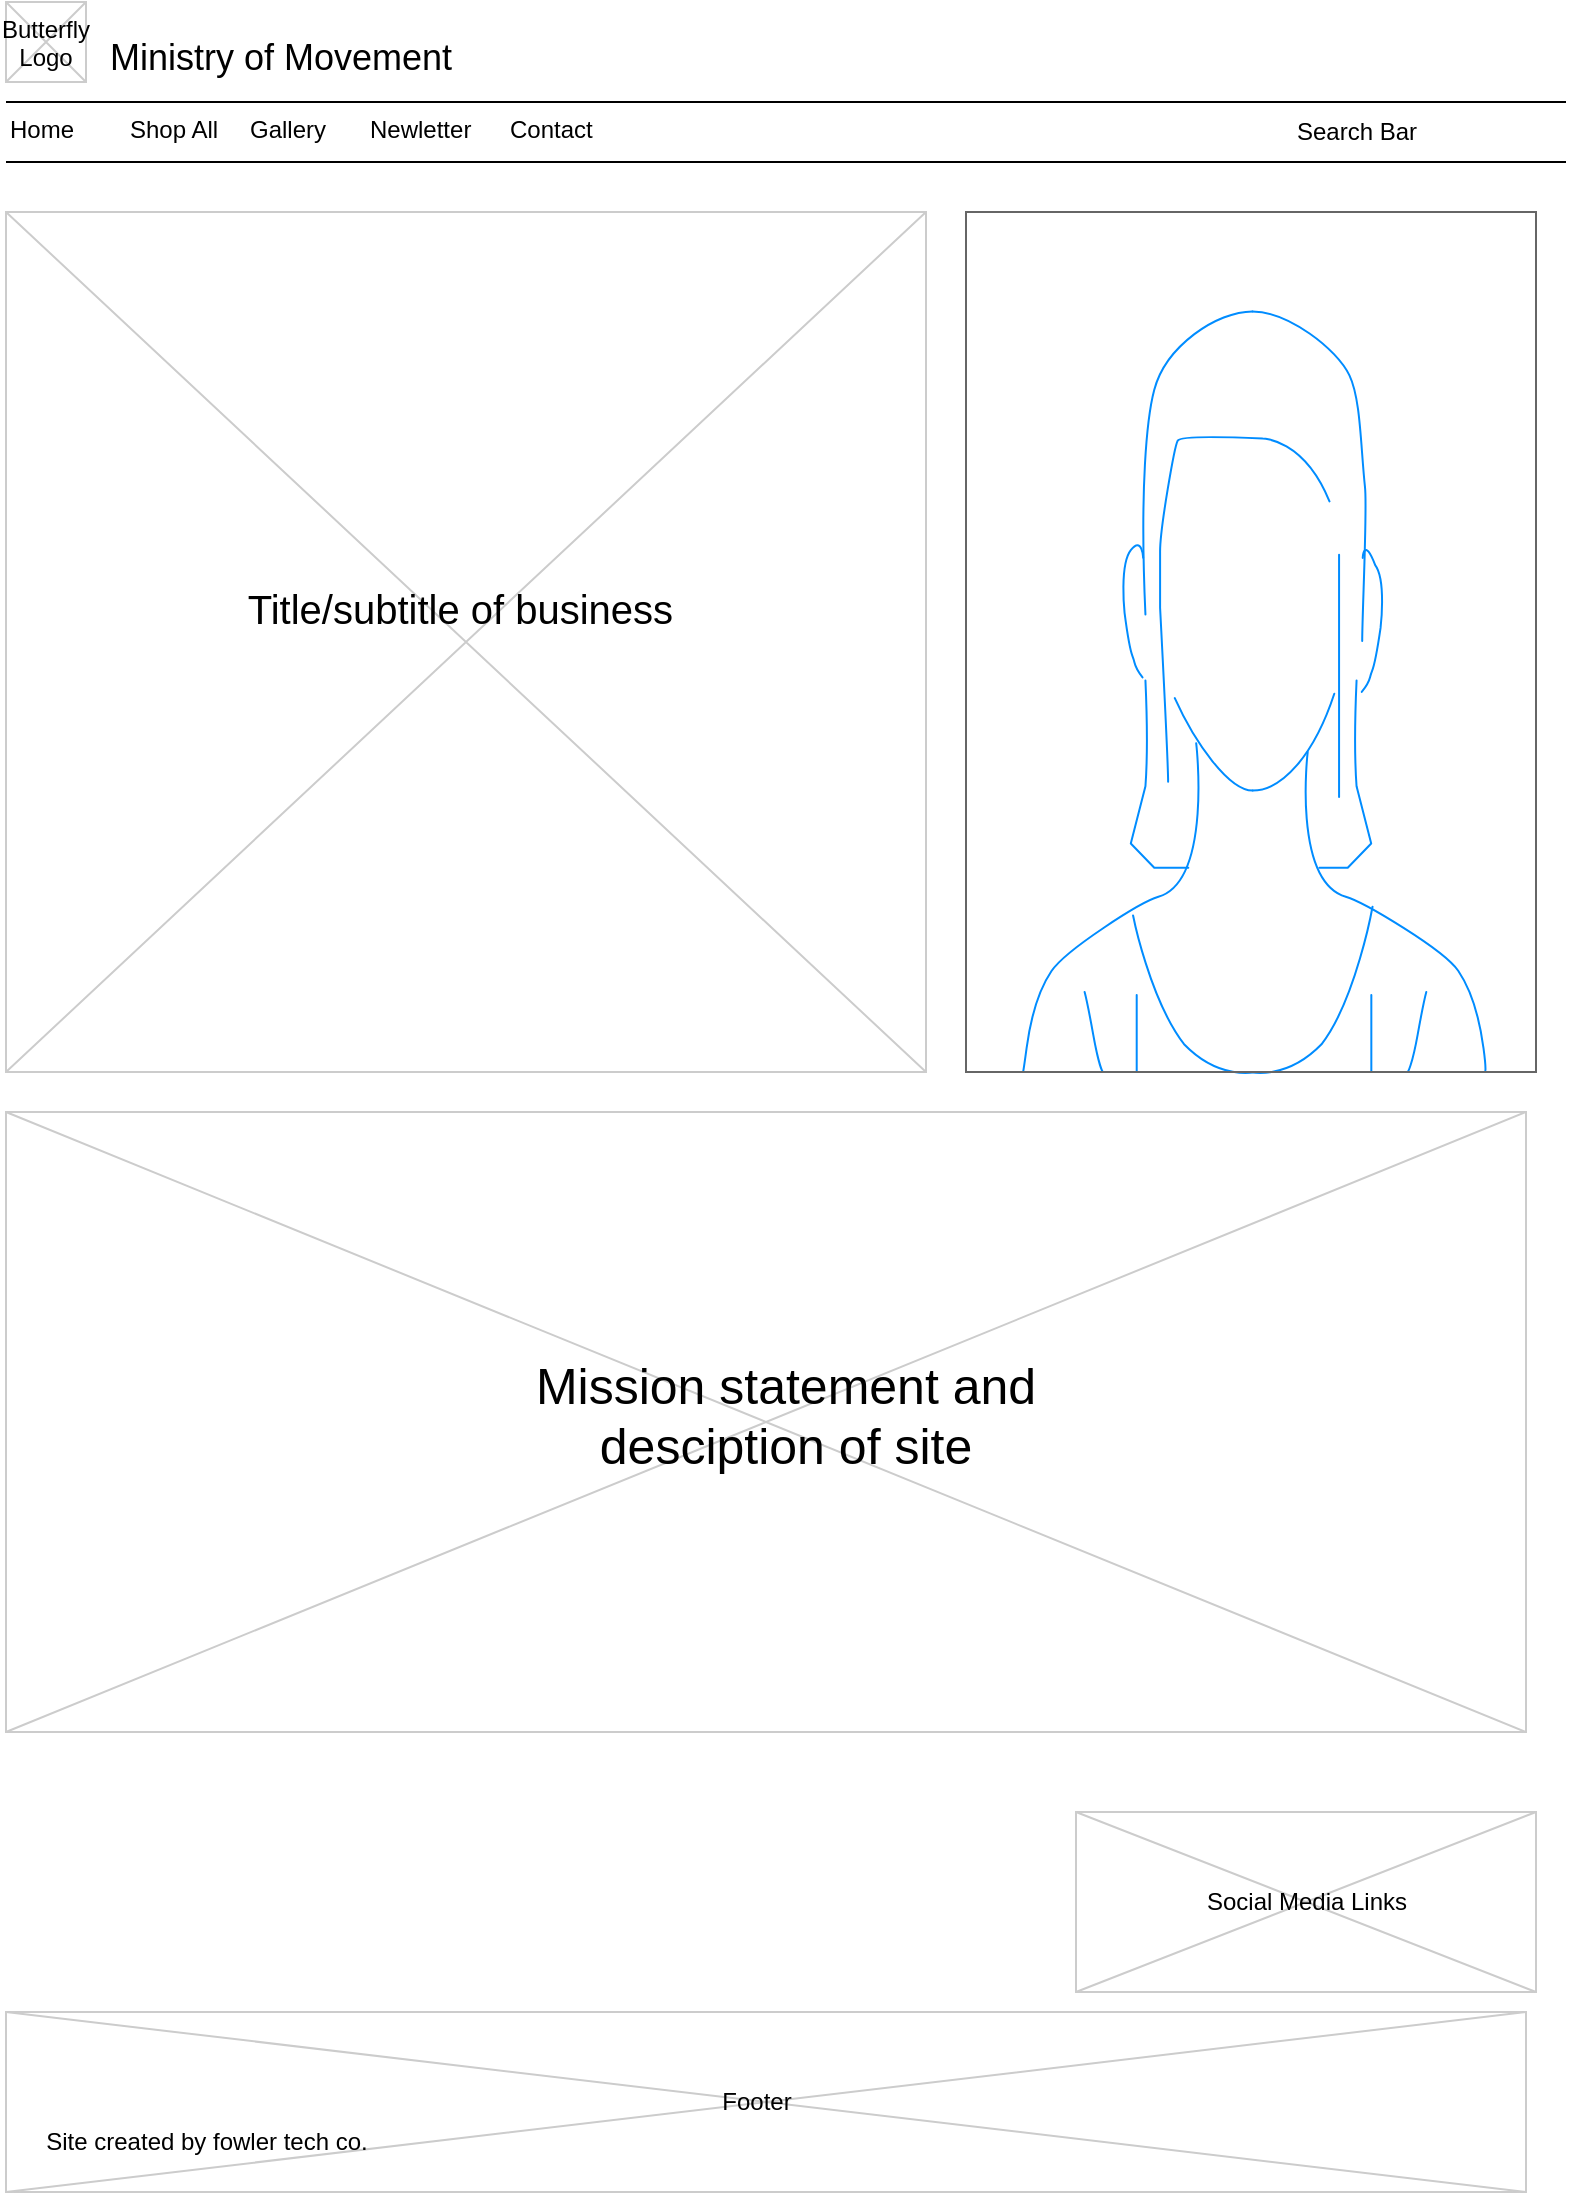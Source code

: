 <mxfile version="21.2.8" type="device">
  <diagram name="Page-1" id="f1b7ffb7-ca1e-a977-7cf5-a751b3c06c05">
    <mxGraphModel dx="1036" dy="614" grid="1" gridSize="10" guides="1" tooltips="1" connect="1" arrows="1" fold="1" page="1" pageScale="1" pageWidth="826" pageHeight="1169" background="none" math="0" shadow="0">
      <root>
        <mxCell id="0" />
        <mxCell id="1" parent="0" />
        <mxCell id="Q9-FGObiH1zWscmfd5dS-70" value="" style="verticalLabelPosition=bottom;verticalAlign=top;strokeWidth=1;shape=mxgraph.mockup.graphics.iconGrid;strokeColor=#CCCCCC;gridSize=1,1;" vertex="1" parent="1">
          <mxGeometry x="20" y="1020" width="760" height="90" as="geometry" />
        </mxCell>
        <mxCell id="13" value="" style="verticalLabelPosition=bottom;verticalAlign=top;strokeWidth=1;shape=mxgraph.mockup.graphics.iconGrid;strokeColor=#CCCCCC;gridSize=1,1;" parent="1" vertex="1">
          <mxGeometry x="20" y="120" width="460" height="430" as="geometry" />
        </mxCell>
        <mxCell id="2" value="Ministry of Movement" style="text;spacingTop=-5;fontSize=18;fontStyle=0" parent="1" vertex="1">
          <mxGeometry x="70" y="30" width="230" height="20" as="geometry" />
        </mxCell>
        <mxCell id="3" value="" style="line;strokeWidth=1" parent="1" vertex="1">
          <mxGeometry x="20" y="60" width="780" height="10" as="geometry" />
        </mxCell>
        <mxCell id="4" value="" style="line;strokeWidth=1" parent="1" vertex="1">
          <mxGeometry x="20" y="90" width="780" height="10" as="geometry" />
        </mxCell>
        <mxCell id="5" value="Home" style="text;spacingTop=-5;" parent="1" vertex="1">
          <mxGeometry x="20" y="70.0" width="30" height="20" as="geometry" />
        </mxCell>
        <mxCell id="6" value="Shop All" style="text;spacingTop=-5;" parent="1" vertex="1">
          <mxGeometry x="80" y="70" width="50" height="20" as="geometry" />
        </mxCell>
        <mxCell id="7" value="Contact" style="text;spacingTop=-5;" parent="1" vertex="1">
          <mxGeometry x="270.0" y="70" width="30" height="20" as="geometry" />
        </mxCell>
        <mxCell id="18" value="More" style="text;spacingTop=-5;fontStyle=4" parent="1" vertex="1">
          <mxGeometry x="755" y="470" width="30" height="20" as="geometry" />
        </mxCell>
        <mxCell id="19" value="1 week ago" style="text;spacingTop=-5;fontStyle=0;align=right" parent="1" vertex="1">
          <mxGeometry x="755" y="490" width="30" height="20" as="geometry" />
        </mxCell>
        <mxCell id="20" value="" style="verticalLabelPosition=bottom;verticalAlign=top;strokeWidth=1;shape=mxgraph.mockup.graphics.iconGrid;strokeColor=#CCCCCC;gridSize=1,1;" parent="1" vertex="1">
          <mxGeometry x="20" y="15" width="40" height="40" as="geometry" />
        </mxCell>
        <mxCell id="21" value="Butterfly&#xa;Logo" style="text;spacingTop=-5;align=center" parent="1" vertex="1">
          <mxGeometry x="20" y="20" width="40" height="40" as="geometry" />
        </mxCell>
        <mxCell id="23" value="Gallery" style="text;spacingTop=-5;" parent="1" vertex="1">
          <mxGeometry x="140.0" y="70.0" width="30" height="20" as="geometry" />
        </mxCell>
        <mxCell id="24" value="Newletter" style="text;spacingTop=-5;" parent="1" vertex="1">
          <mxGeometry x="200" y="70.0" width="30" height="20" as="geometry" />
        </mxCell>
        <mxCell id="27" value="" style="verticalLabelPosition=bottom;verticalAlign=top;strokeWidth=1;shape=mxgraph.mockup.graphics.iconGrid;strokeColor=#CCCCCC;gridSize=1,1;" parent="1" vertex="1">
          <mxGeometry x="20" y="570" width="760" height="310" as="geometry" />
        </mxCell>
        <mxCell id="29" value="Mission statement and desciption of site" style="text;spacingTop=-5;whiteSpace=wrap;align=center;fontSize=25;" parent="1" vertex="1">
          <mxGeometry x="240" y="690" width="340" height="70" as="geometry" />
        </mxCell>
        <mxCell id="Q9-FGObiH1zWscmfd5dS-62" value="Search Bar" style="text;html=1;align=center;verticalAlign=middle;resizable=0;points=[];autosize=1;strokeColor=none;fillColor=none;" vertex="1" parent="1">
          <mxGeometry x="655" y="65" width="80" height="30" as="geometry" />
        </mxCell>
        <mxCell id="Q9-FGObiH1zWscmfd5dS-63" value="" style="verticalLabelPosition=bottom;shadow=0;dashed=0;align=center;html=1;verticalAlign=top;strokeWidth=1;shape=mxgraph.mockup.containers.userFemale;strokeColor=#666666;strokeColor2=#008cff;" vertex="1" parent="1">
          <mxGeometry x="500" y="120" width="285" height="430" as="geometry" />
        </mxCell>
        <mxCell id="Q9-FGObiH1zWscmfd5dS-64" value="Title/subtitle of business " style="text;spacingTop=-5;whiteSpace=wrap;align=center;fontSize=20;" vertex="1" parent="1">
          <mxGeometry x="80" y="305" width="340" height="60" as="geometry" />
        </mxCell>
        <mxCell id="Q9-FGObiH1zWscmfd5dS-66" value="Site created by fowler tech co." style="text;html=1;align=center;verticalAlign=middle;resizable=0;points=[];autosize=1;strokeColor=none;fillColor=none;" vertex="1" parent="1">
          <mxGeometry x="30" y="1070" width="180" height="30" as="geometry" />
        </mxCell>
        <mxCell id="Q9-FGObiH1zWscmfd5dS-68" value="" style="verticalLabelPosition=bottom;verticalAlign=top;strokeWidth=1;shape=mxgraph.mockup.graphics.iconGrid;strokeColor=#CCCCCC;gridSize=1,1;" vertex="1" parent="1">
          <mxGeometry x="555" y="920" width="230" height="90" as="geometry" />
        </mxCell>
        <mxCell id="Q9-FGObiH1zWscmfd5dS-69" value="Social Media Links" style="text;html=1;align=center;verticalAlign=middle;resizable=0;points=[];autosize=1;strokeColor=none;fillColor=none;" vertex="1" parent="1">
          <mxGeometry x="610" y="950" width="120" height="30" as="geometry" />
        </mxCell>
        <mxCell id="Q9-FGObiH1zWscmfd5dS-71" value="Footer" style="text;html=1;align=center;verticalAlign=middle;resizable=0;points=[];autosize=1;strokeColor=none;fillColor=none;" vertex="1" parent="1">
          <mxGeometry x="365" y="1050" width="60" height="30" as="geometry" />
        </mxCell>
      </root>
    </mxGraphModel>
  </diagram>
</mxfile>
